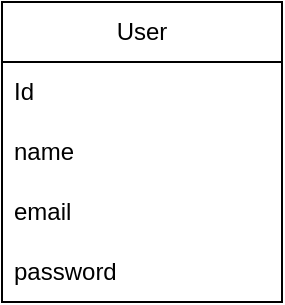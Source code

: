 <mxfile version="28.1.1">
  <diagram name="Page-1" id="HjlONAlHAs9Pw0QZN7IF">
    <mxGraphModel dx="1402" dy="673" grid="1" gridSize="10" guides="1" tooltips="1" connect="1" arrows="1" fold="1" page="0" pageScale="1" pageWidth="1100" pageHeight="850" math="0" shadow="0">
      <root>
        <mxCell id="0" />
        <mxCell id="1" parent="0" />
        <mxCell id="Ce8ZCdf7ugN0l1-XzJsT-1" value="User" style="swimlane;fontStyle=0;childLayout=stackLayout;horizontal=1;startSize=30;horizontalStack=0;resizeParent=1;resizeParentMax=0;resizeLast=0;collapsible=1;marginBottom=0;whiteSpace=wrap;html=1;" vertex="1" parent="1">
          <mxGeometry x="-10" y="50" width="140" height="150" as="geometry" />
        </mxCell>
        <mxCell id="Ce8ZCdf7ugN0l1-XzJsT-2" value="Id" style="text;strokeColor=none;fillColor=none;align=left;verticalAlign=middle;spacingLeft=4;spacingRight=4;overflow=hidden;points=[[0,0.5],[1,0.5]];portConstraint=eastwest;rotatable=0;whiteSpace=wrap;html=1;" vertex="1" parent="Ce8ZCdf7ugN0l1-XzJsT-1">
          <mxGeometry y="30" width="140" height="30" as="geometry" />
        </mxCell>
        <mxCell id="Ce8ZCdf7ugN0l1-XzJsT-3" value="name" style="text;strokeColor=none;fillColor=none;align=left;verticalAlign=middle;spacingLeft=4;spacingRight=4;overflow=hidden;points=[[0,0.5],[1,0.5]];portConstraint=eastwest;rotatable=0;whiteSpace=wrap;html=1;" vertex="1" parent="Ce8ZCdf7ugN0l1-XzJsT-1">
          <mxGeometry y="60" width="140" height="30" as="geometry" />
        </mxCell>
        <mxCell id="Ce8ZCdf7ugN0l1-XzJsT-4" value="email" style="text;strokeColor=none;fillColor=none;align=left;verticalAlign=middle;spacingLeft=4;spacingRight=4;overflow=hidden;points=[[0,0.5],[1,0.5]];portConstraint=eastwest;rotatable=0;whiteSpace=wrap;html=1;" vertex="1" parent="Ce8ZCdf7ugN0l1-XzJsT-1">
          <mxGeometry y="90" width="140" height="30" as="geometry" />
        </mxCell>
        <mxCell id="Ce8ZCdf7ugN0l1-XzJsT-5" value="password" style="text;strokeColor=none;fillColor=none;align=left;verticalAlign=middle;spacingLeft=4;spacingRight=4;overflow=hidden;points=[[0,0.5],[1,0.5]];portConstraint=eastwest;rotatable=0;whiteSpace=wrap;html=1;" vertex="1" parent="Ce8ZCdf7ugN0l1-XzJsT-1">
          <mxGeometry y="120" width="140" height="30" as="geometry" />
        </mxCell>
      </root>
    </mxGraphModel>
  </diagram>
</mxfile>
